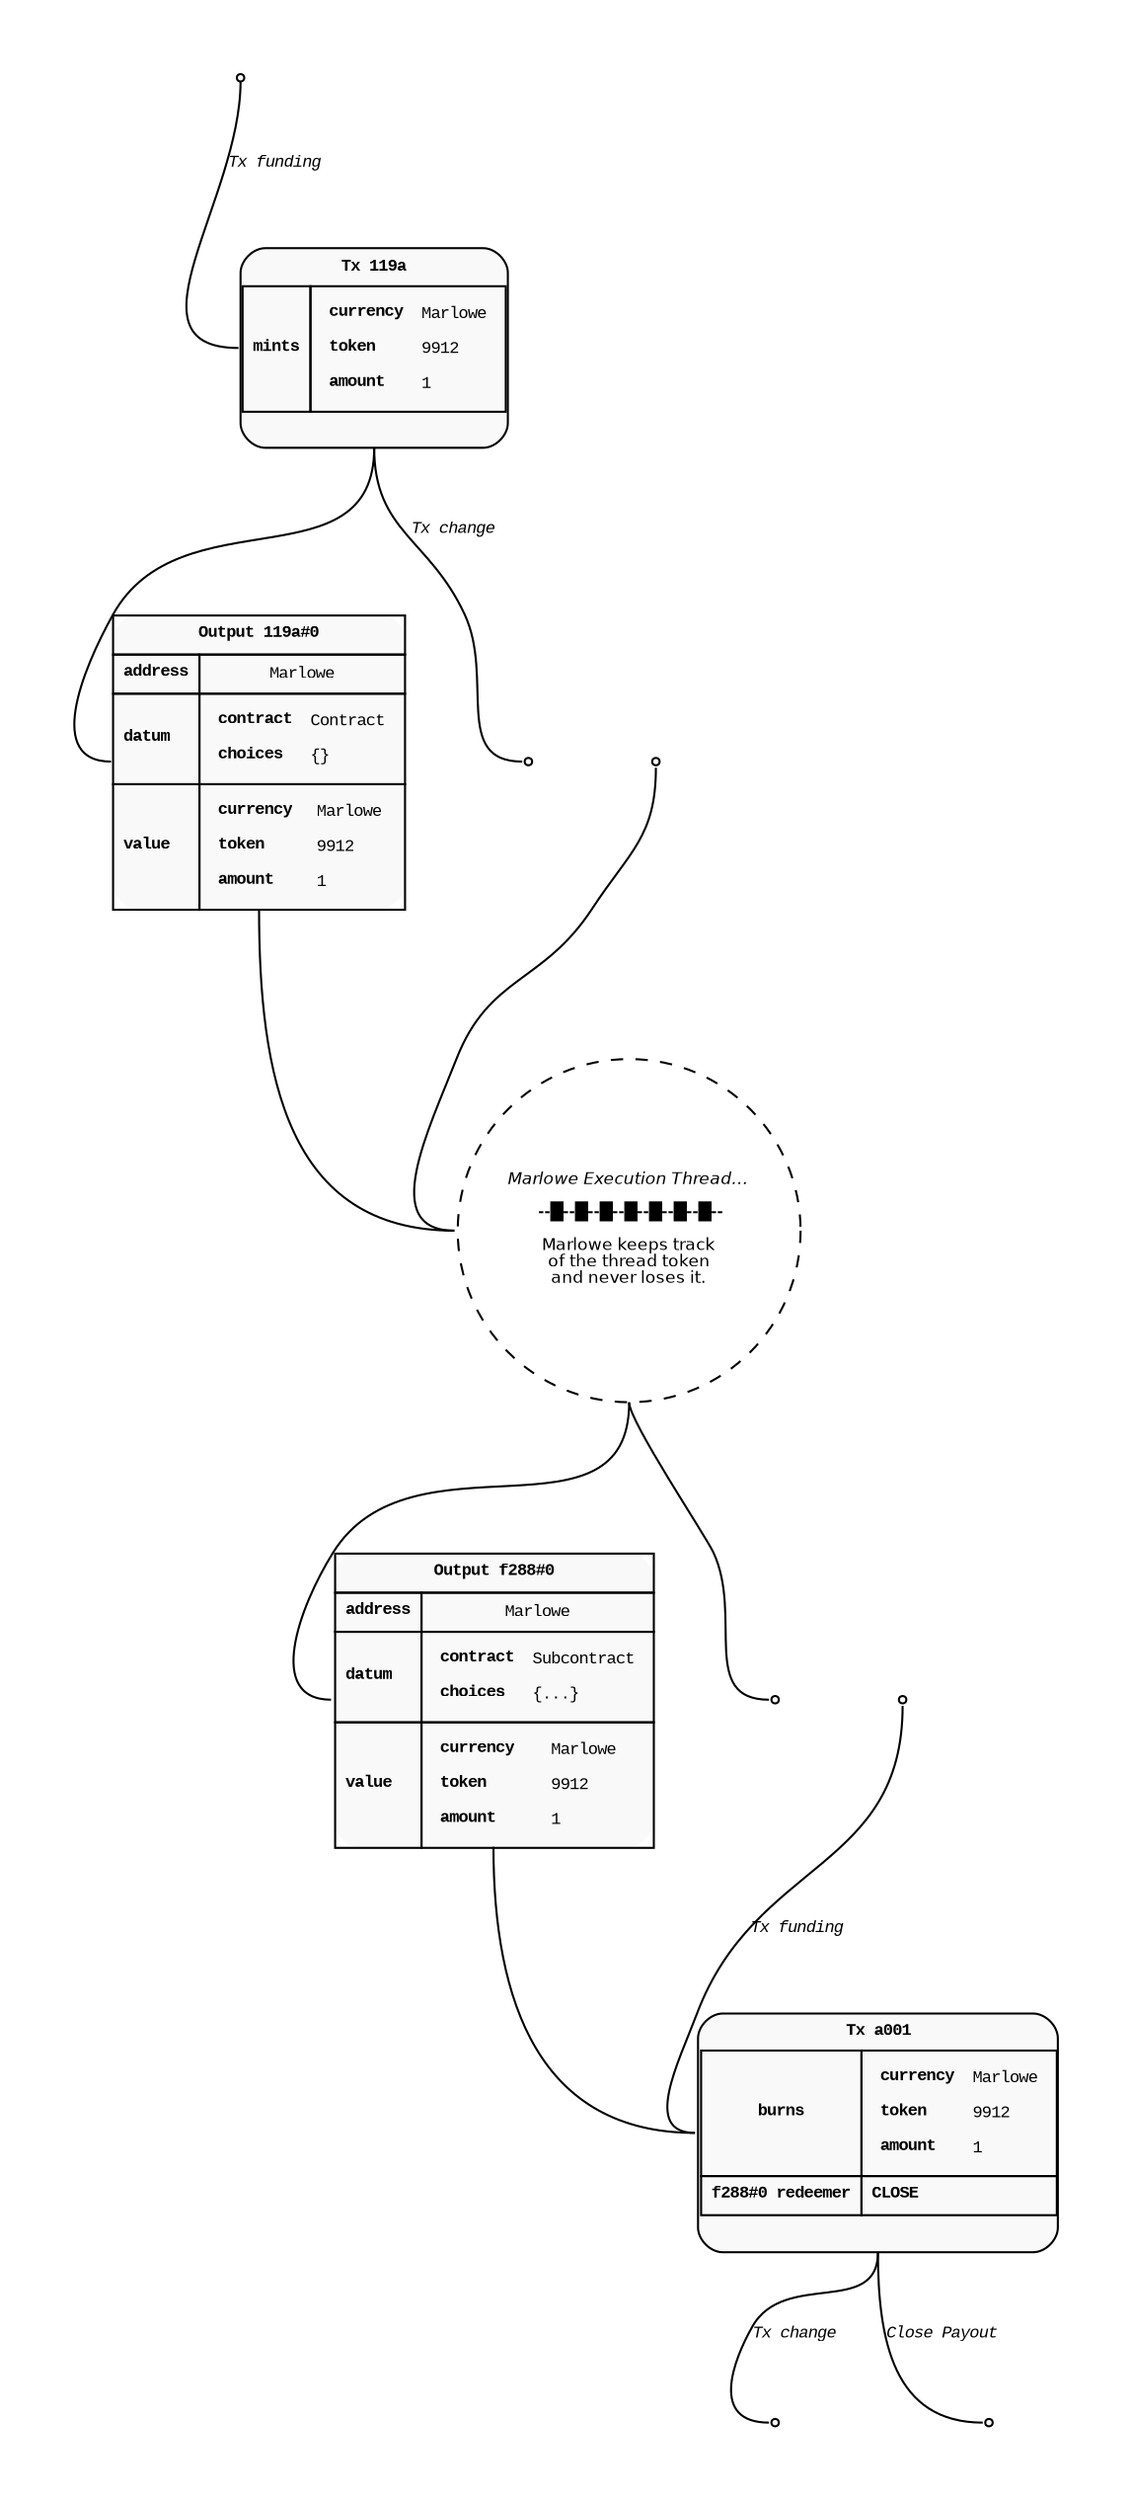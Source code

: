 digraph Marlowe_Proof_Of_Execution {
  rankdir=TD;
  graph [pad="0.5", nodesep="0.8", ranksep="1"];
  node [shape=rect, style="filled,rounded", fillcolor="#f9f9f9", fontname="Courier New", fontsize="8pt"];
  edge [arrowhead=none, headport=w, tailport="s", color="#aaa", fontname="Courier New", fontsize="8pt"];

  MintingFundingOutput [shape=point];
  MintingFundingOutput -> MintingTx [label=<<i>Tx funding</i>>];

  MintingTx [label=<
    <TABLE CELLSPACING="0" CELLPADDING="4" BORDER="1" CELLBORDER="0" style="rounded" color="#aaa">
      <TR>
        <TD colspan="2" align="center"><b>Tx 119a</b></TD>
      </TR>
      <TR>
        <TD CELLPADDING="0">
          <TABLE CELLSPACING="0" CELLPADDING="4" BORDER="0" CELLBORDER="0">
            <TR>
              <TD BORDER="1" align="center"><b>mints</b></TD>
              <TD BORDER="1">
                <TABLE CELLSPACING="0" CELLPADDING="4" BORDER="0" CELLBORDER="0">
                  <TR>
                    <TD align="left"><b>currency</b></TD>
                    <TD align="left" balign="left">Marlowe</TD>
                  </TR>
                  <TR>
                    <TD align="left"><b>token</b></TD>
                    <TD align="left" balign="left">9912</TD>
                  </TR>
                  <TR>
                    <TD align="left"><b>amount</b></TD>
                    <TD align="left" balign="left">1</TD>
                  </TR>
                </TABLE>
              </TD>
            </TR>
            <TR>
              <TD collspan="2" align="center"> </TD>
            </TR>
          </TABLE>
        </TD>
      </TR>
    </TABLE>
  > color="#aaa" shape="plain"];


  InitialMarloweOutput [label=<
    <TABLE CELLSPACING="0" CELLPADDING="4" BORDER="0" CELLBORDER="1" style="rounded" color="#aaa">
      <TR>
        <TD colspan="2" align="center"><b>Output 119a#0</b></TD>
      </TR>
      <TR>
        <TD align="left"><b>address</b></TD>
        <TD>Marlowe</TD>
      </TR>
      <TR>
        <TD align="left"><b>datum</b></TD>
        <TD align="left" balign="left">
          <TABLE CELLSPACING="0" CELLPADDING="4" BORDER="0" CELLBORDER="0" style="rounded" color="#aaa">
            <TR>
              <TD align="left"><b>contract</b></TD>
              <TD align="left" balign="left">Contract</TD>
            </TR>
            <TR>
              <TD align="left"><b>choices</b></TD>
              <TD align="left" balign="left">{}</TD>
            </TR>
          </TABLE>
        </TD>
      </TR>
      <TR>
        <TD align="left"><b>value</b></TD>
        <TD align="left" balign="left">
          <TABLE CELLSPACING="0" CELLPADDING="4" BORDER="0" CELLBORDER="0" style="rounded" color="#aaa">
            <TR>
              <TD align="left"><b>currency</b></TD>
              <TD align="left" balign="left">Marlowe</TD>
            </TR>
            <TR>
              <TD align="left"><b>token</b></TD>
              <TD align="left" balign="left">9912</TD>
            </TR>
            <TR>
              <TD align="left"><b>amount</b></TD>
              <TD align="left" balign="left">1</TD>
            </TR>
          </TABLE>
        </TD>
      </TR>
      </TABLE>
  > shape="plain" border="1" color="#000"]

  MintingChangeOutput [shape=point];
  MintingTx -> MintingChangeOutput [label=<<i>Tx change</i>>];
  MintingTx -> InitialMarloweOutput;

  InitialMarloweOutput -> MarloweThread;

  MarloweThreadExtraInput [shape=point];
  MarloweThreadExtraInput -> MarloweThread;

  MarloweThread [shape=circle, style="dashed,rounded", color="#aaa" fillcolor="white", fontname="Helvetica", margin="0", padding="0",
    label=<<i>Marlowe Execution Thread…</i><br/><br/> --█--█--█--█--█--█--█--<br/><br/>Marlowe keeps track<br/>of the thread token<br/>and never loses it.>];

  MarloweThreadOutput [label=<
    <TABLE CELLSPACING="0" CELLPADDING="4" BORDER="0" CELLBORDER="1" style="rounded" color="#aaa">
      <TR>
        <TD colspan="2" align="center"><b>Output f288#0</b></TD>
      </TR>
      <TR>
        <TD align="left"><b>address</b></TD>
        <TD>Marlowe</TD>
      </TR>
      <TR>
        <TD align="left"><b>datum</b></TD>
        <TD align="left" balign="left">
          <TABLE CELLSPACING="0" CELLPADDING="4" BORDER="0" CELLBORDER="0" style="rounded" color="#aaa">
            <TR>
              <TD align="left"><b>contract</b></TD>
              <TD align="left" balign="left">Subcontract</TD>
            </TR>
            <TR>
              <TD align="left"><b>choices</b></TD>
              <TD align="left" balign="left">{...}</TD>
            </TR>
          </TABLE>
        </TD>
      </TR>
      <TR>
        <TD align="left"><b>value</b></TD>
        <TD align="left" balign="left">
          <TABLE CELLSPACING="0" CELLPADDING="4" BORDER="0" CELLBORDER="0" style="rounded" color="#aaa">
            <TR>
              <TD align="left"><b>currency</b></TD>
              <TD align="left" balign="left">Marlowe</TD>
            </TR>
            <TR>
              <TD align="left"><b>token</b></TD>
              <TD align="left" balign="left">9912</TD>
            </TR>
            <TR>
              <TD align="left"><b>amount</b></TD>
              <TD align="left" balign="left">1</TD>
            </TR>
          </TABLE>
        </TD>
      </TR>
      </TABLE>
  > shape="plain" border="1" color="#000"]

  MarloweThread -> MarloweThreadOutput;

  MarloweThreadExtraOutput [shape=point];
  MarloweThread -> MarloweThreadExtraOutput;

  TxClosing [label=<
    <TABLE CELLSPACING="0" CELLPADDING="4" BORDER="1" CELLBORDER="0" style="rounded" color="#aaa">
      <TR>
        <TD colspan="2" align="center"><b>Tx a001</b></TD>
      </TR>
      <TR>
        <TD CELLPADDING="0">
          <TABLE CELLSPACING="0" CELLPADDING="4" BORDER="0" CELLBORDER="0">
            <TR>
              <TD BORDER="1" align="center"><b>burns</b></TD>
              <TD BORDER="1">
                <TABLE CELLSPACING="0" CELLPADDING="4" BORDER="0" CELLBORDER="0">
                  <TR>
                    <TD align="left"><b>currency</b></TD>
                    <TD align="left" balign="left">Marlowe</TD>
                  </TR>
                  <TR>
                    <TD align="left"><b>token</b></TD>
                    <TD align="left" balign="left">9912</TD>
                  </TR>
                  <TR>
                    <TD align="left"><b>amount</b></TD>
                    <TD align="left" balign="left">1</TD>
                  </TR>
                </TABLE>
              </TD>
            </TR>
            <TR>
              <TD BORDER="1" align="center"><b>f288#0 redeemer</b></TD>
              <TD BORDER="1" align="left" balign="left"><b>CLOSE</b></TD>
            </TR>
            <TR>
              <TD collspan="2" align="center"> </TD>
            </TR>
          </TABLE>
        </TD>
      </TR>
    </TABLE>
  > color="#aaa" shape="plain"];

  CloseFundingOutput [shape=point];

  CloseFundingOutput -> TxClosing [label=<<i>Tx funding</i>>];

  MarloweThreadOutput -> TxClosing;

  CloseOutput1 [shape=point];
  CloseOutput2 [shape=point];

  TxClosing -> CloseOutput1 [label=<<i>Tx change</i>>];
  TxClosing -> CloseOutput2 [label=<<i>Close Payout</i>>];
}
